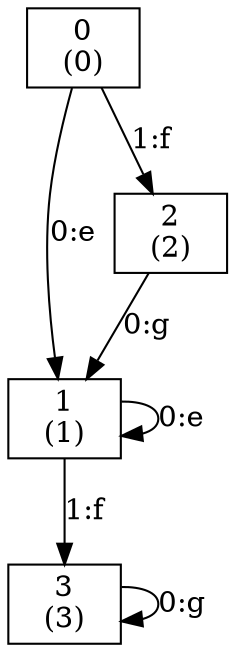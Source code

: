 digraph M {
node [label="",shape="box"];
0 [label="0\n(0)"];
0 -> 1 [label="0:e"];
0 -> 2 [label="1:f"];
1 [label="1\n(1)"];
1 -> 1 [label="0:e"];
1 -> 3 [label="1:f"];
2 [label="2\n(2)"];
2 -> 1 [label="0:g"];
3 [label="3\n(3)"];
3 -> 3 [label="0:g"];
}
